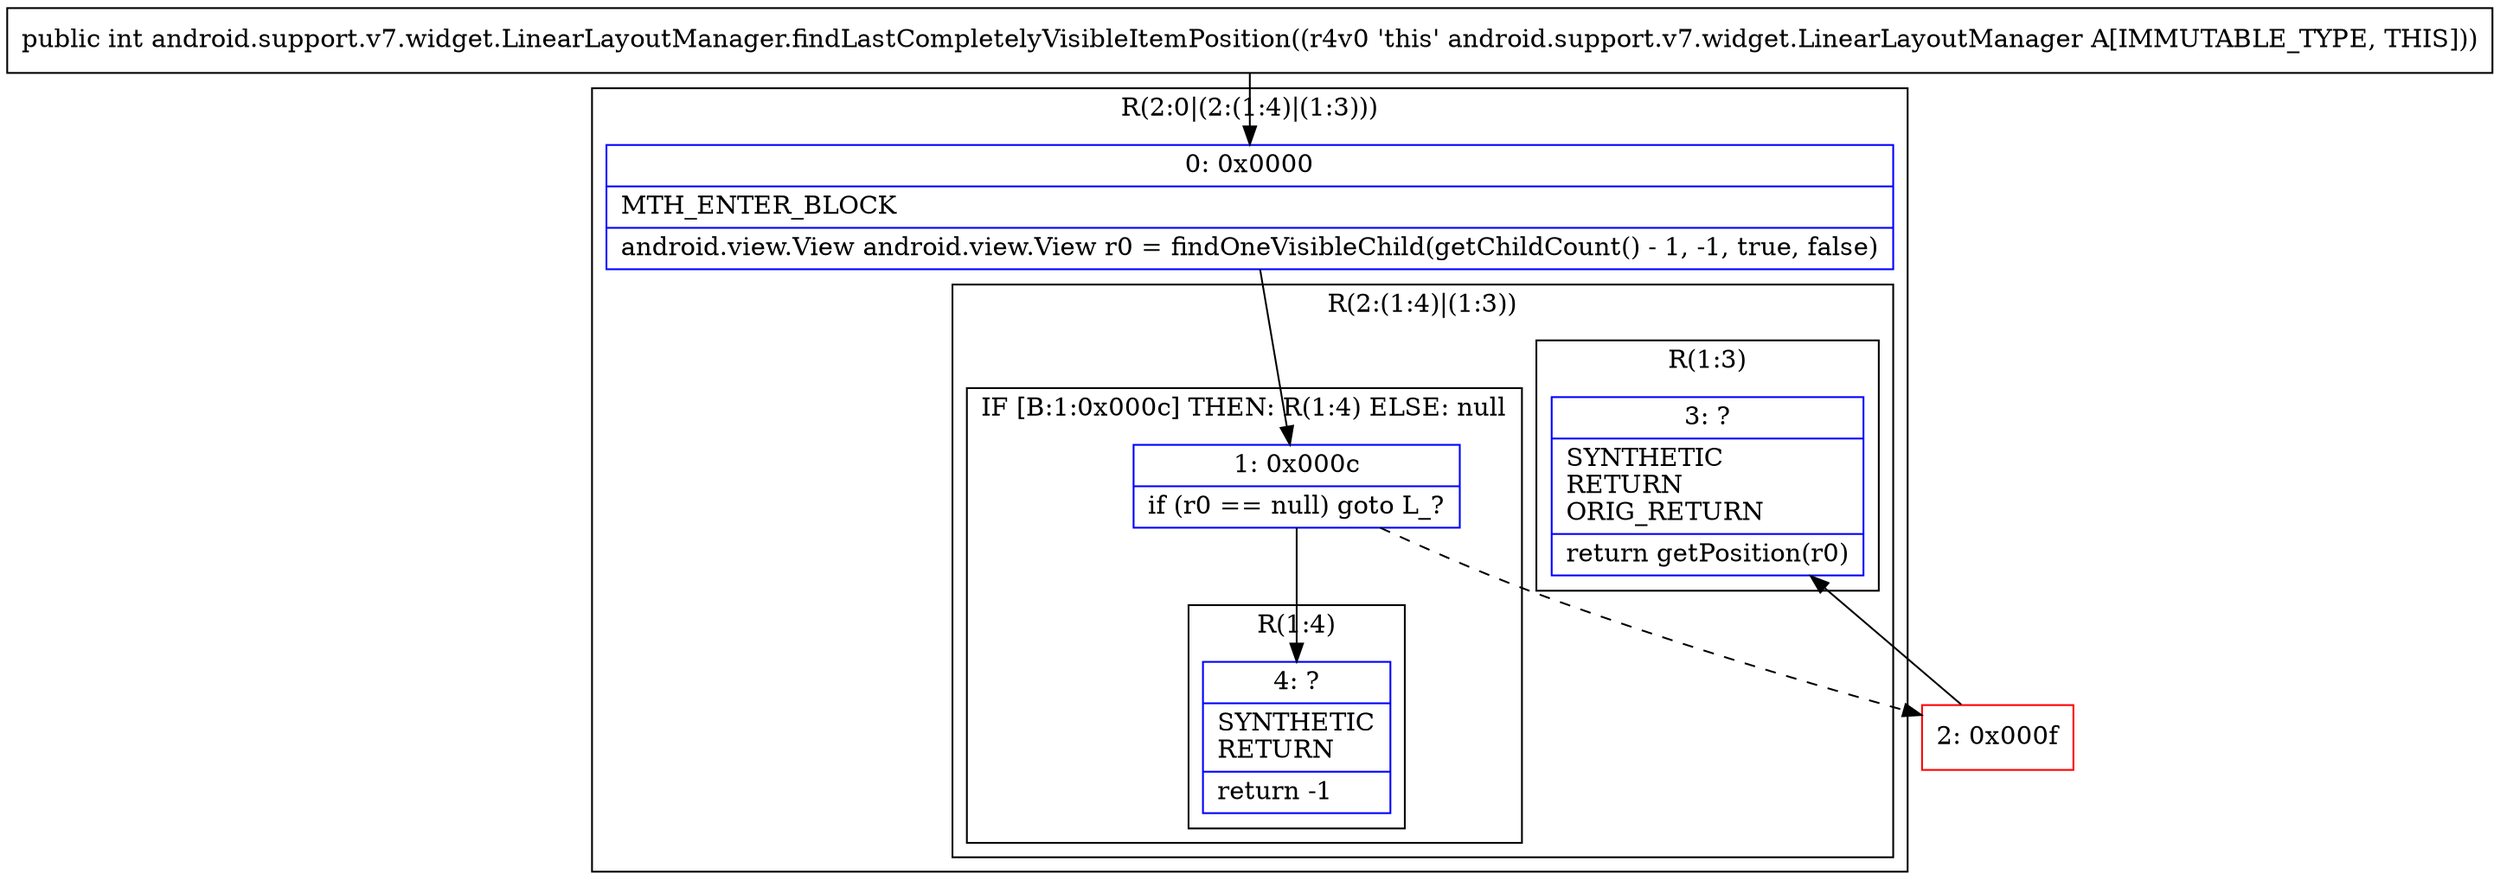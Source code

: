 digraph "CFG forandroid.support.v7.widget.LinearLayoutManager.findLastCompletelyVisibleItemPosition()I" {
subgraph cluster_Region_1957904742 {
label = "R(2:0|(2:(1:4)|(1:3)))";
node [shape=record,color=blue];
Node_0 [shape=record,label="{0\:\ 0x0000|MTH_ENTER_BLOCK\l|android.view.View android.view.View r0 = findOneVisibleChild(getChildCount() \- 1, \-1, true, false)\l}"];
subgraph cluster_Region_1038433379 {
label = "R(2:(1:4)|(1:3))";
node [shape=record,color=blue];
subgraph cluster_IfRegion_1527724115 {
label = "IF [B:1:0x000c] THEN: R(1:4) ELSE: null";
node [shape=record,color=blue];
Node_1 [shape=record,label="{1\:\ 0x000c|if (r0 == null) goto L_?\l}"];
subgraph cluster_Region_1382101494 {
label = "R(1:4)";
node [shape=record,color=blue];
Node_4 [shape=record,label="{4\:\ ?|SYNTHETIC\lRETURN\l|return \-1\l}"];
}
}
subgraph cluster_Region_1017761072 {
label = "R(1:3)";
node [shape=record,color=blue];
Node_3 [shape=record,label="{3\:\ ?|SYNTHETIC\lRETURN\lORIG_RETURN\l|return getPosition(r0)\l}"];
}
}
}
Node_2 [shape=record,color=red,label="{2\:\ 0x000f}"];
MethodNode[shape=record,label="{public int android.support.v7.widget.LinearLayoutManager.findLastCompletelyVisibleItemPosition((r4v0 'this' android.support.v7.widget.LinearLayoutManager A[IMMUTABLE_TYPE, THIS])) }"];
MethodNode -> Node_0;
Node_0 -> Node_1;
Node_1 -> Node_2[style=dashed];
Node_1 -> Node_4;
Node_2 -> Node_3;
}

